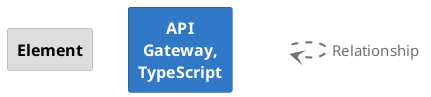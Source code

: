 @startuml
set separator none

skinparam {
  shadowing false
  arrowFontSize 15
  defaultTextAlignment center
  wrapWidth 100
  maxMessageSize 100
}
hide stereotype

skinparam rectangle<<_transparent>> {
  BorderColor transparent
  BackgroundColor transparent
  FontColor transparent
}

skinparam rectangle<<1>> {
  BackgroundColor #dddddd
  FontColor #000000
  BorderColor #9a9a9a
}
rectangle "==Element" <<1>>

skinparam rectangle<<2>> {
  BackgroundColor #3178c6
  FontColor #ffffff
  BorderColor #22548a
}
rectangle "==API Gateway, TypeScript" <<2>>

rectangle "." <<_transparent>> as 3
3 .[#707070,thickness=2].> 3 : "<color:#707070>Relationship"


@enduml